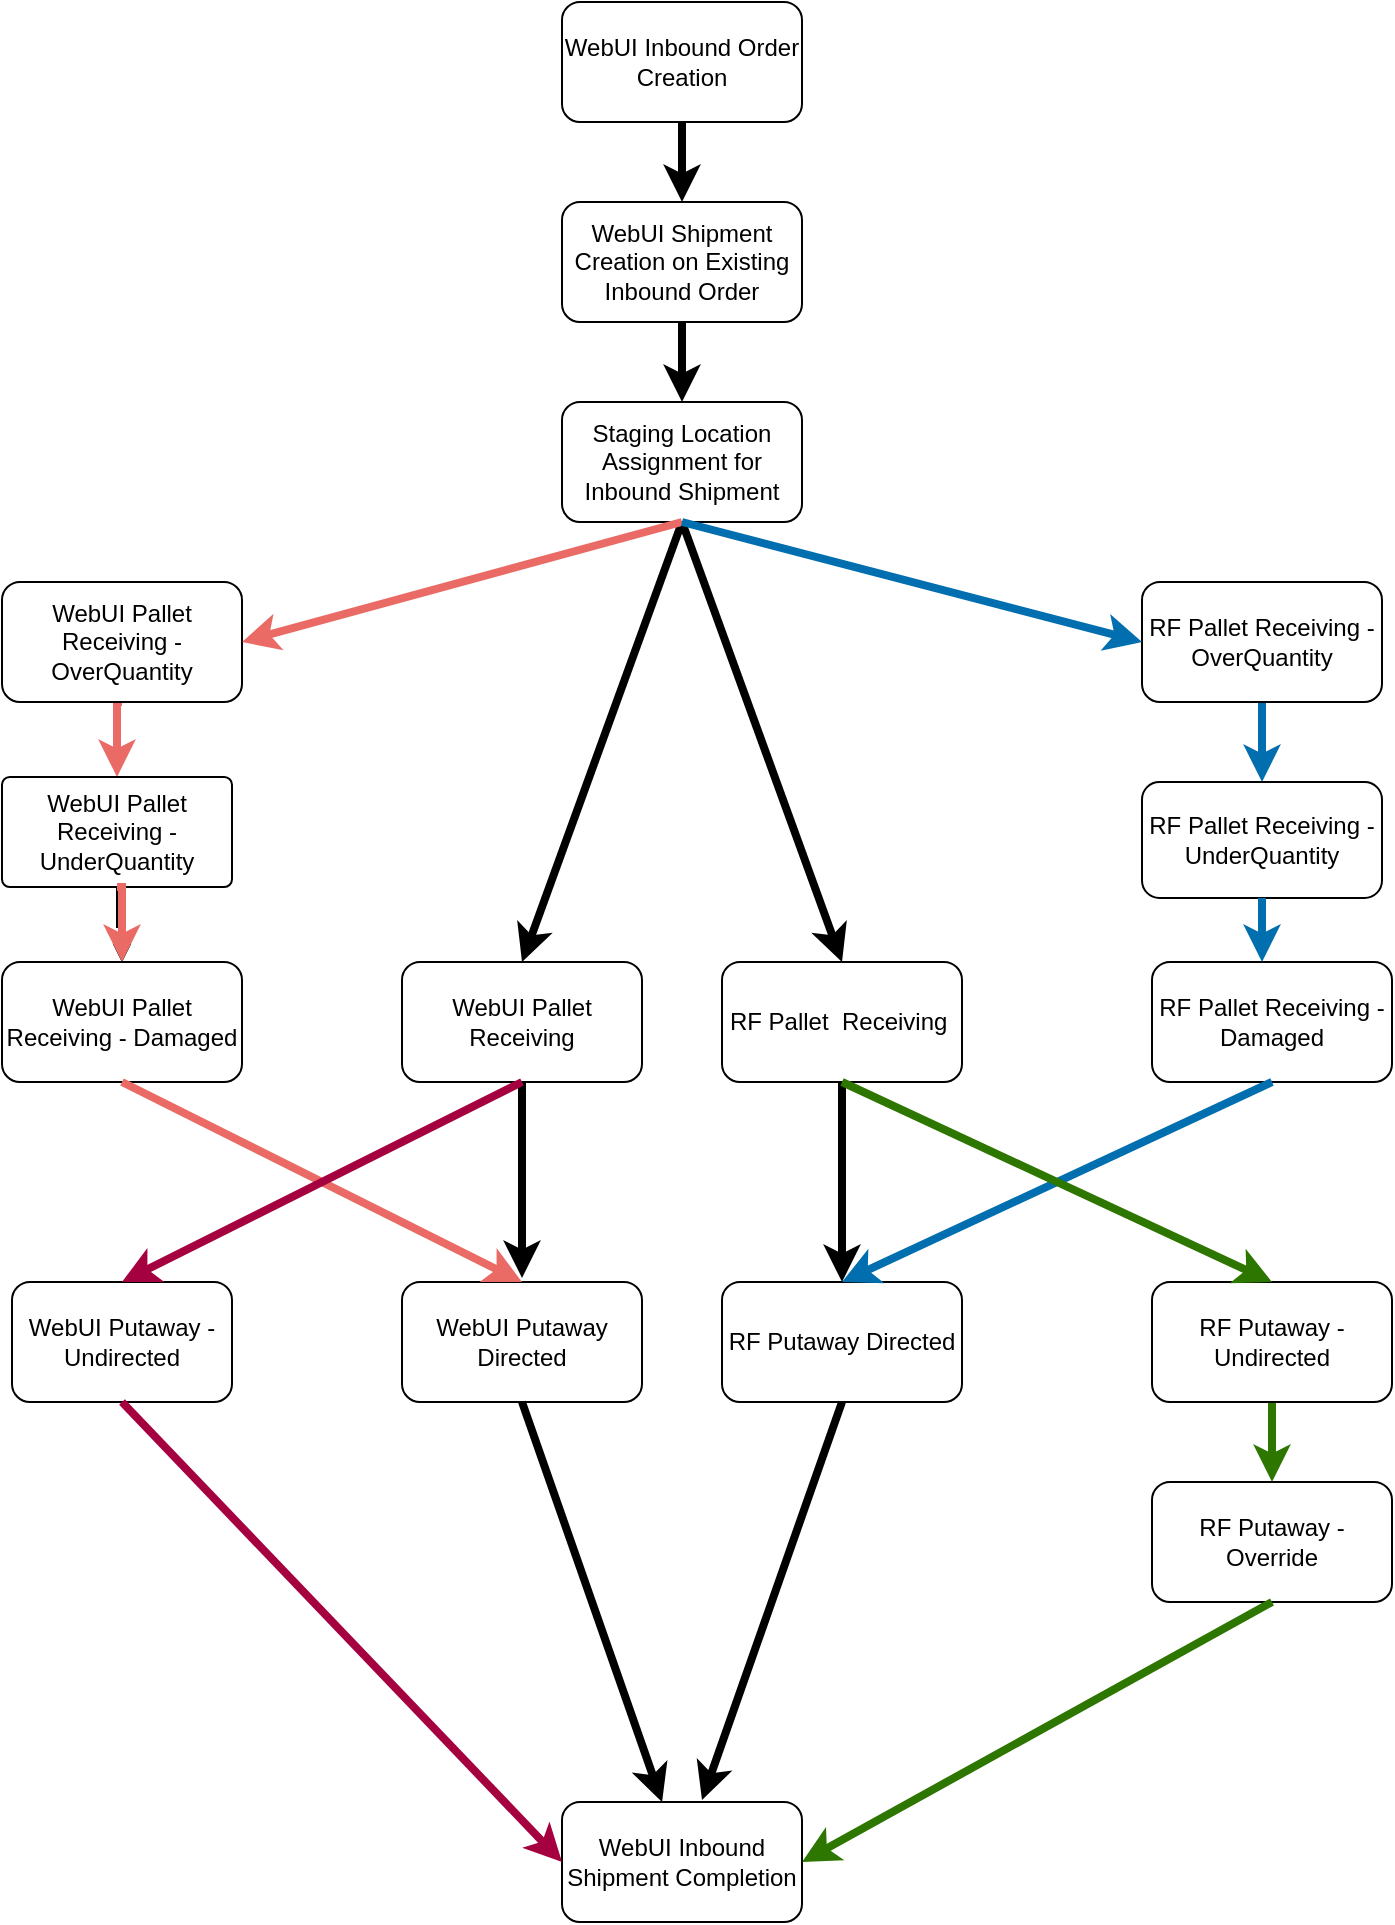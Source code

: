 <mxfile version="12.3.7" type="github" pages="1">
  <diagram id="IdHqrWxbUIfQEn7d7Ye1" name="Page-1">
    <mxGraphModel dx="2727" dy="2097" grid="1" gridSize="10" guides="1" tooltips="1" connect="1" arrows="1" fold="1" page="1" pageScale="1" pageWidth="850" pageHeight="1100" math="0" shadow="0">
      <root>
        <mxCell id="0"/>
        <mxCell id="1" parent="0"/>
        <mxCell id="5MoI0cr_Pmq36j2Hyj8P-24" style="edgeStyle=orthogonalEdgeStyle;rounded=0;orthogonalLoop=1;jettySize=auto;html=1;exitX=0.5;exitY=1;exitDx=0;exitDy=0;entryX=0.5;entryY=0;entryDx=0;entryDy=0;strokeWidth=4;" parent="1" source="5MoI0cr_Pmq36j2Hyj8P-7" target="5MoI0cr_Pmq36j2Hyj8P-15" edge="1">
          <mxGeometry relative="1" as="geometry"/>
        </mxCell>
        <UserObject label="WebUI Shipment Creation on Existing Inbound Order" link="https://jira.int.kn/browse/TCL-3" id="5MoI0cr_Pmq36j2Hyj8P-7">
          <mxCell style="rounded=1;whiteSpace=wrap;html=1;" parent="1" vertex="1">
            <mxGeometry x="200" y="-20" width="120" height="60" as="geometry"/>
          </mxCell>
        </UserObject>
        <UserObject label="WebUI Inbound Order Creation" TCL-2="https://jira.int.kn/browse/TCL-2" link="https://jira.int.kn/browse/TCL-2" id="5MoI0cr_Pmq36j2Hyj8P-8">
          <mxCell style="rounded=1;whiteSpace=wrap;html=1;" parent="1" vertex="1">
            <mxGeometry x="200" y="-120" width="120" height="60" as="geometry"/>
          </mxCell>
        </UserObject>
        <UserObject label="WebUI Putaway Directed" link="https://jira.int.kn/browse/TCL-6" id="5MoI0cr_Pmq36j2Hyj8P-9">
          <mxCell style="rounded=1;whiteSpace=wrap;html=1;" parent="1" vertex="1">
            <mxGeometry x="120" y="520" width="120" height="60" as="geometry"/>
          </mxCell>
        </UserObject>
        <UserObject label="" id="b5oXsS9dEN0uz_ecKiTf-13">
          <mxCell style="edgeStyle=orthogonalEdgeStyle;rounded=0;orthogonalLoop=1;jettySize=auto;html=1;strokeColor=#EA6B66;strokeWidth=4;exitX=0.5;exitY=1;exitDx=0;exitDy=0;entryX=0.5;entryY=0;entryDx=0;entryDy=0;" parent="1" source="5MoI0cr_Pmq36j2Hyj8P-10" target="5MoI0cr_Pmq36j2Hyj8P-14" edge="1">
            <mxGeometry relative="1" as="geometry">
              <mxPoint x="-20" y="248" as="sourcePoint"/>
            </mxGeometry>
          </mxCell>
        </UserObject>
        <UserObject label="WebUI Pallet Receiving - OverQuantity" link="https://jira.int.kn/browse/TCL-23" id="5MoI0cr_Pmq36j2Hyj8P-10">
          <mxCell style="rounded=1;whiteSpace=wrap;html=1;" parent="1" vertex="1">
            <mxGeometry x="-80" y="170" width="120" height="60" as="geometry"/>
          </mxCell>
        </UserObject>
        <mxCell id="Iz1dChFP7ovaoLHMWtyD-4" value="" style="edgeStyle=orthogonalEdgeStyle;rounded=0;orthogonalLoop=1;jettySize=auto;html=1;" parent="1" source="5MoI0cr_Pmq36j2Hyj8P-14" target="b5oXsS9dEN0uz_ecKiTf-2" edge="1">
          <mxGeometry relative="1" as="geometry"/>
        </mxCell>
        <mxCell id="Iz1dChFP7ovaoLHMWtyD-6" value="" style="edgeStyle=orthogonalEdgeStyle;rounded=0;orthogonalLoop=1;jettySize=auto;html=1;" parent="1" source="5MoI0cr_Pmq36j2Hyj8P-14" target="b5oXsS9dEN0uz_ecKiTf-2" edge="1">
          <mxGeometry relative="1" as="geometry"/>
        </mxCell>
        <UserObject label="WebUI Pallet Receiving - UnderQuantity" link="https://jira.int.kn/browse/TCL-24" id="5MoI0cr_Pmq36j2Hyj8P-14">
          <mxCell style="rounded=1;whiteSpace=wrap;html=1;arcSize=7;" parent="1" vertex="1">
            <mxGeometry x="-80" y="267.5" width="115" height="55" as="geometry"/>
          </mxCell>
        </UserObject>
        <UserObject label="WebUI Putaway - Undirected" link="https://jira.int.kn/browse/TCL-22" id="-GqcWbF1u7SNhX_tUYZw-3">
          <mxCell style="rounded=1;whiteSpace=wrap;html=1;" parent="1" vertex="1">
            <mxGeometry x="-75" y="520" width="110" height="60" as="geometry"/>
          </mxCell>
        </UserObject>
        <UserObject label="Staging Location Assignment for Inbound Shipment" link="https://jira.int.kn/browse/TCL-20" id="5MoI0cr_Pmq36j2Hyj8P-15">
          <mxCell style="rounded=1;whiteSpace=wrap;html=1;" parent="1" vertex="1">
            <mxGeometry x="200" y="80" width="120" height="60" as="geometry"/>
          </mxCell>
        </UserObject>
        <UserObject label="WebUI Pallet Receiving" link="https://jira.int.kn/browse/TCL-7" id="5MoI0cr_Pmq36j2Hyj8P-16">
          <mxCell style="rounded=1;whiteSpace=wrap;html=1;" parent="1" vertex="1">
            <mxGeometry x="120" y="360" width="120" height="60" as="geometry"/>
          </mxCell>
        </UserObject>
        <UserObject label="WebUI Inbound Shipment Completion" link="https://jira.int.kn/browse/TCL-14" id="5MoI0cr_Pmq36j2Hyj8P-21">
          <mxCell style="rounded=1;whiteSpace=wrap;html=1;" parent="1" vertex="1">
            <mxGeometry x="200" y="780" width="120" height="60" as="geometry"/>
          </mxCell>
        </UserObject>
        <UserObject label="RF Pallet&amp;nbsp; Receiving&amp;nbsp;" link="https://jira.int.kn/browse/TCL-10" id="b5oXsS9dEN0uz_ecKiTf-1">
          <mxCell style="rounded=1;whiteSpace=wrap;html=1;" parent="1" vertex="1">
            <mxGeometry x="280" y="360" width="120" height="60" as="geometry"/>
          </mxCell>
        </UserObject>
        <UserObject label="" id="b5oXsS9dEN0uz_ecKiTf-14">
          <mxCell style="edgeStyle=orthogonalEdgeStyle;rounded=0;orthogonalLoop=1;jettySize=auto;html=1;strokeColor=#EA6B66;strokeWidth=4;entryX=0.5;entryY=0;entryDx=0;entryDy=0;exitX=0.5;exitY=1;exitDx=0;exitDy=0;" parent="1" source="5MoI0cr_Pmq36j2Hyj8P-14" target="b5oXsS9dEN0uz_ecKiTf-2" edge="1">
            <mxGeometry relative="1" as="geometry">
              <mxPoint x="-20" y="345" as="sourcePoint"/>
              <mxPoint x="-20" y="350" as="targetPoint"/>
              <Array as="points">
                <mxPoint x="-20" y="323"/>
              </Array>
            </mxGeometry>
          </mxCell>
        </UserObject>
        <UserObject label="WebUI Pallet Receiving - Damaged" link="https://jira.int.kn/browse/TCL-33" id="b5oXsS9dEN0uz_ecKiTf-2">
          <mxCell style="rounded=1;whiteSpace=wrap;html=1;" parent="1" vertex="1">
            <mxGeometry x="-80" y="360" width="120" height="60" as="geometry"/>
          </mxCell>
        </UserObject>
        <UserObject label="" link="https://jira.int.kn/browse/TCL-4" id="b5oXsS9dEN0uz_ecKiTf-3">
          <mxCell style="endArrow=classic;html=1;exitX=0.5;exitY=1;exitDx=0;exitDy=0;entryX=0.5;entryY=0;entryDx=0;entryDy=0;strokeWidth=4;" parent="1" source="5MoI0cr_Pmq36j2Hyj8P-15" target="5MoI0cr_Pmq36j2Hyj8P-16" edge="1">
            <mxGeometry width="50" height="50" relative="1" as="geometry">
              <mxPoint x="-160" y="590" as="sourcePoint"/>
              <mxPoint x="-110" y="540" as="targetPoint"/>
            </mxGeometry>
          </mxCell>
        </UserObject>
        <UserObject label="" link="https://jira.int.kn/browse/TCL-21" id="b5oXsS9dEN0uz_ecKiTf-4">
          <mxCell style="endArrow=classic;html=1;entryX=0.5;entryY=0;entryDx=0;entryDy=0;strokeWidth=4;exitX=0.5;exitY=1;exitDx=0;exitDy=0;" parent="1" source="5MoI0cr_Pmq36j2Hyj8P-15" target="b5oXsS9dEN0uz_ecKiTf-1" edge="1">
            <mxGeometry width="50" height="50" relative="1" as="geometry">
              <mxPoint x="290" y="140" as="sourcePoint"/>
              <mxPoint x="-110" y="540" as="targetPoint"/>
            </mxGeometry>
          </mxCell>
        </UserObject>
        <UserObject label="" link="https://jira.int.kn/browse/TCL-30" id="b5oXsS9dEN0uz_ecKiTf-10">
          <mxCell style="endArrow=classic;html=1;fillColor=#fa6800;strokeColor=#EA6B66;rounded=0;strokeWidth=4;exitX=0.5;exitY=1;exitDx=0;exitDy=0;entryX=1;entryY=0.5;entryDx=0;entryDy=0;" parent="1" source="5MoI0cr_Pmq36j2Hyj8P-15" target="5MoI0cr_Pmq36j2Hyj8P-10" edge="1">
            <mxGeometry width="50" height="50" relative="1" as="geometry">
              <mxPoint x="80" y="270" as="sourcePoint"/>
              <mxPoint x="50" y="350" as="targetPoint"/>
            </mxGeometry>
          </mxCell>
        </UserObject>
        <UserObject label="" link="https://jira.int.kn/browse/TCL-12" id="b5oXsS9dEN0uz_ecKiTf-15">
          <mxCell style="edgeStyle=orthogonalEdgeStyle;rounded=0;orthogonalLoop=1;jettySize=auto;html=1;strokeColor=#006EAF;strokeWidth=4;fillColor=#1ba1e2;" parent="1" source="b5oXsS9dEN0uz_ecKiTf-16" edge="1">
            <mxGeometry relative="1" as="geometry">
              <mxPoint x="550" y="270" as="targetPoint"/>
            </mxGeometry>
          </mxCell>
        </UserObject>
        <UserObject label="RF Pallet Receiving - OverQuantity" link="https://jira.int.kn/browse/TCL-15" id="b5oXsS9dEN0uz_ecKiTf-16">
          <mxCell style="rounded=1;whiteSpace=wrap;html=1;" parent="1" vertex="1">
            <mxGeometry x="490" y="170" width="120" height="60" as="geometry"/>
          </mxCell>
        </UserObject>
        <UserObject label="RF Pallet Receiving - UnderQuantity" link="https://jira.int.kn/browse/TCL-37" id="b5oXsS9dEN0uz_ecKiTf-17">
          <mxCell style="rounded=1;whiteSpace=wrap;html=1;" parent="1" vertex="1">
            <mxGeometry x="490" y="270" width="120" height="58" as="geometry"/>
          </mxCell>
        </UserObject>
        <UserObject label="RF Pallet Receiving - Damaged" link="https://jira.int.kn/browse/TCL-12" id="b5oXsS9dEN0uz_ecKiTf-19">
          <mxCell style="rounded=1;whiteSpace=wrap;html=1;" parent="1" vertex="1">
            <mxGeometry x="495" y="360" width="120" height="60" as="geometry"/>
          </mxCell>
        </UserObject>
        <UserObject label="RF Putaway Directed" link="https://jira.int.kn/browse/TCL-11" id="b5oXsS9dEN0uz_ecKiTf-25">
          <mxCell style="rounded=1;whiteSpace=wrap;html=1;" parent="1" vertex="1">
            <mxGeometry x="280" y="520" width="120" height="60" as="geometry"/>
          </mxCell>
        </UserObject>
        <UserObject label="" id="EswywsCH6MP6w3gY_hoO-1">
          <mxCell style="edgeStyle=orthogonalEdgeStyle;rounded=0;orthogonalLoop=1;jettySize=auto;html=1;strokeWidth=4;strokeColor=#2D7600;fillColor=#60a917;" parent="1" source="b5oXsS9dEN0uz_ecKiTf-36" target="b5oXsS9dEN0uz_ecKiTf-37" edge="1">
            <mxGeometry relative="1" as="geometry"/>
          </mxCell>
        </UserObject>
        <mxCell id="b5oXsS9dEN0uz_ecKiTf-36" value="RF Putaway - Undirected" style="rounded=1;whiteSpace=wrap;html=1;" parent="1" vertex="1">
          <mxGeometry x="495" y="520" width="120" height="60" as="geometry"/>
        </mxCell>
        <UserObject label="RF Putaway - Override" link="https://jira.int.kn/browse/TCL-13" id="b5oXsS9dEN0uz_ecKiTf-37">
          <mxCell style="rounded=1;whiteSpace=wrap;html=1;" parent="1" vertex="1">
            <mxGeometry x="495" y="620" width="120" height="60" as="geometry"/>
          </mxCell>
        </UserObject>
        <UserObject label="" id="b5oXsS9dEN0uz_ecKiTf-42">
          <mxCell style="endArrow=classic;html=1;strokeColor=#2D7600;strokeWidth=4;exitX=0.5;exitY=1;exitDx=0;exitDy=0;entryX=1;entryY=0.5;entryDx=0;entryDy=0;fillColor=#60a917;" parent="1" source="b5oXsS9dEN0uz_ecKiTf-37" target="5MoI0cr_Pmq36j2Hyj8P-21" edge="1">
            <mxGeometry width="50" height="50" relative="1" as="geometry">
              <mxPoint x="-50" y="890" as="sourcePoint"/>
              <mxPoint x="340" y="970" as="targetPoint"/>
            </mxGeometry>
          </mxCell>
        </UserObject>
        <UserObject label="" id="b5oXsS9dEN0uz_ecKiTf-47">
          <mxCell style="endArrow=classic;html=1;strokeColor=#A50040;strokeWidth=4;entryX=0;entryY=0.5;entryDx=0;entryDy=0;fillColor=#d80073;exitX=0.5;exitY=1;exitDx=0;exitDy=0;" parent="1" source="-GqcWbF1u7SNhX_tUYZw-3" target="5MoI0cr_Pmq36j2Hyj8P-21" edge="1">
            <mxGeometry width="50" height="50" relative="1" as="geometry">
              <mxPoint x="-10" y="570" as="sourcePoint"/>
              <mxPoint x="-30" y="840" as="targetPoint"/>
            </mxGeometry>
          </mxCell>
        </UserObject>
        <UserObject label="" link="https://jira.int.kn/browse/TCL-34" id="b5oXsS9dEN0uz_ecKiTf-51">
          <mxCell style="endArrow=classic;html=1;strokeColor=#006EAF;strokeWidth=4;exitX=0.5;exitY=1;exitDx=0;exitDy=0;entryX=0;entryY=0.5;entryDx=0;entryDy=0;fillColor=#1ba1e2;" parent="1" source="5MoI0cr_Pmq36j2Hyj8P-15" target="b5oXsS9dEN0uz_ecKiTf-16" edge="1">
            <mxGeometry width="50" height="50" relative="1" as="geometry">
              <mxPoint x="430" y="312.381" as="sourcePoint"/>
              <mxPoint x="480" y="210" as="targetPoint"/>
              <Array as="points"/>
            </mxGeometry>
          </mxCell>
        </UserObject>
        <UserObject label="" id="JYQMNiyWjS848OFwvH5i-19">
          <mxCell style="endArrow=classic;html=1;exitX=0.5;exitY=1;exitDx=0;exitDy=0;strokeWidth=4;entryX=0.417;entryY=0;entryDx=0;entryDy=0;entryPerimeter=0;" parent="1" source="5MoI0cr_Pmq36j2Hyj8P-9" target="5MoI0cr_Pmq36j2Hyj8P-21" edge="1">
            <mxGeometry width="50" height="50" relative="1" as="geometry">
              <mxPoint x="180" y="837.5" as="sourcePoint"/>
              <mxPoint x="260" y="780" as="targetPoint"/>
            </mxGeometry>
          </mxCell>
        </UserObject>
        <UserObject label="" id="JYQMNiyWjS848OFwvH5i-20">
          <mxCell style="endArrow=classic;html=1;exitX=0.5;exitY=1;exitDx=0;exitDy=0;strokeWidth=4;" parent="1" source="b5oXsS9dEN0uz_ecKiTf-25" edge="1">
            <mxGeometry width="50" height="50" relative="1" as="geometry">
              <mxPoint x="340" y="837.5" as="sourcePoint"/>
              <mxPoint x="270" y="779" as="targetPoint"/>
              <Array as="points"/>
            </mxGeometry>
          </mxCell>
        </UserObject>
        <UserObject label="" id="7n2FkQC8mooo1PTAr7fR-5">
          <mxCell style="endArrow=classic;html=1;strokeWidth=4;exitX=0.5;exitY=1;exitDx=0;exitDy=0;" parent="1" source="5MoI0cr_Pmq36j2Hyj8P-16" edge="1">
            <mxGeometry width="50" height="50" relative="1" as="geometry">
              <mxPoint x="-20" y="430" as="sourcePoint"/>
              <mxPoint x="180" y="518" as="targetPoint"/>
              <Array as="points"/>
            </mxGeometry>
          </mxCell>
        </UserObject>
        <UserObject label="" id="7n2FkQC8mooo1PTAr7fR-8">
          <mxCell style="endArrow=classic;html=1;strokeWidth=4;" parent="1" edge="1">
            <mxGeometry width="50" height="50" relative="1" as="geometry">
              <mxPoint x="340" y="420" as="sourcePoint"/>
              <mxPoint x="340" y="520" as="targetPoint"/>
            </mxGeometry>
          </mxCell>
        </UserObject>
        <UserObject label="" id="-GqcWbF1u7SNhX_tUYZw-5">
          <mxCell style="endArrow=classic;html=1;strokeColor=#EA6B66;strokeWidth=4;entryX=0.5;entryY=0;entryDx=0;entryDy=0;exitX=0.5;exitY=1;exitDx=0;exitDy=0;" parent="1" source="b5oXsS9dEN0uz_ecKiTf-2" target="5MoI0cr_Pmq36j2Hyj8P-9" edge="1">
            <mxGeometry width="50" height="50" relative="1" as="geometry">
              <mxPoint x="-20" y="430" as="sourcePoint"/>
              <mxPoint x="-30" y="860" as="targetPoint"/>
            </mxGeometry>
          </mxCell>
        </UserObject>
        <UserObject label="" id="-GqcWbF1u7SNhX_tUYZw-12">
          <mxCell style="endArrow=classic;html=1;strokeColor=#006EAF;strokeWidth=4;entryX=0.5;entryY=0;entryDx=0;entryDy=0;exitX=0.5;exitY=1;exitDx=0;exitDy=0;" parent="1" source="b5oXsS9dEN0uz_ecKiTf-19" target="b5oXsS9dEN0uz_ecKiTf-25" edge="1">
            <mxGeometry width="50" height="50" relative="1" as="geometry">
              <mxPoint x="550" y="490" as="sourcePoint"/>
              <mxPoint x="470" y="490" as="targetPoint"/>
            </mxGeometry>
          </mxCell>
        </UserObject>
        <UserObject label="" id="-GqcWbF1u7SNhX_tUYZw-16">
          <mxCell style="endArrow=classic;html=1;strokeColor=#A50040;strokeWidth=4;exitX=0.5;exitY=1;exitDx=0;exitDy=0;entryX=0.5;entryY=0;entryDx=0;entryDy=0;" parent="1" source="5MoI0cr_Pmq36j2Hyj8P-16" target="-GqcWbF1u7SNhX_tUYZw-3" edge="1">
            <mxGeometry width="50" height="50" relative="1" as="geometry">
              <mxPoint x="-80" y="910" as="sourcePoint"/>
              <mxPoint x="-30" y="860" as="targetPoint"/>
            </mxGeometry>
          </mxCell>
        </UserObject>
        <mxCell id="-GqcWbF1u7SNhX_tUYZw-18" value="" style="endArrow=classic;html=1;strokeColor=#2D7600;strokeWidth=4;exitX=0.5;exitY=1;exitDx=0;exitDy=0;entryX=0.5;entryY=0;entryDx=0;entryDy=0;" parent="1" source="b5oXsS9dEN0uz_ecKiTf-1" target="b5oXsS9dEN0uz_ecKiTf-36" edge="1">
          <mxGeometry width="50" height="50" relative="1" as="geometry">
            <mxPoint x="-80" y="910" as="sourcePoint"/>
            <mxPoint x="-30" y="860" as="targetPoint"/>
          </mxGeometry>
        </mxCell>
        <UserObject label="" id="Iz1dChFP7ovaoLHMWtyD-3">
          <mxCell style="edgeStyle=orthogonalEdgeStyle;rounded=0;orthogonalLoop=1;jettySize=auto;html=1;strokeColor=#006EAF;strokeWidth=4;fillColor=#1ba1e2;exitX=0.5;exitY=1;exitDx=0;exitDy=0;" parent="1" source="b5oXsS9dEN0uz_ecKiTf-17" edge="1">
            <mxGeometry relative="1" as="geometry">
              <mxPoint x="550" y="340" as="sourcePoint"/>
              <mxPoint x="550" y="360" as="targetPoint"/>
            </mxGeometry>
          </mxCell>
        </UserObject>
        <mxCell id="Iz1dChFP7ovaoLHMWtyD-11" style="edgeStyle=orthogonalEdgeStyle;rounded=0;orthogonalLoop=1;jettySize=auto;html=1;exitX=0.5;exitY=1;exitDx=0;exitDy=0;entryX=0.5;entryY=0;entryDx=0;entryDy=0;strokeWidth=4;" parent="1" source="5MoI0cr_Pmq36j2Hyj8P-8" target="5MoI0cr_Pmq36j2Hyj8P-7" edge="1">
          <mxGeometry relative="1" as="geometry">
            <mxPoint x="280" y="-50" as="sourcePoint"/>
            <mxPoint x="280" y="-10" as="targetPoint"/>
          </mxGeometry>
        </mxCell>
      </root>
    </mxGraphModel>
  </diagram>
</mxfile>
